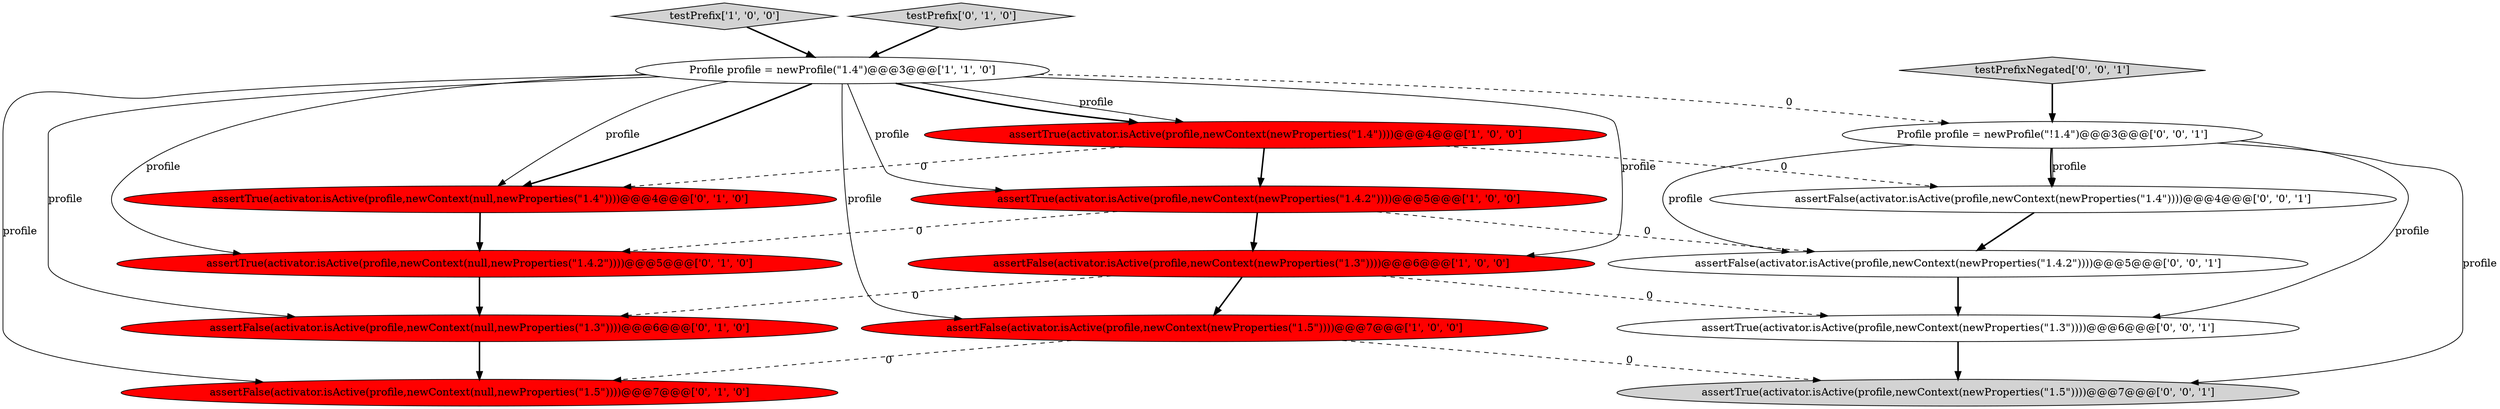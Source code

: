 digraph {
4 [style = filled, label = "testPrefix['1', '0', '0']", fillcolor = lightgray, shape = diamond image = "AAA0AAABBB1BBB"];
12 [style = filled, label = "testPrefixNegated['0', '0', '1']", fillcolor = lightgray, shape = diamond image = "AAA0AAABBB3BBB"];
15 [style = filled, label = "assertTrue(activator.isActive(profile,newContext(newProperties(\"1.5\"))))@@@7@@@['0', '0', '1']", fillcolor = lightgray, shape = ellipse image = "AAA0AAABBB3BBB"];
10 [style = filled, label = "testPrefix['0', '1', '0']", fillcolor = lightgray, shape = diamond image = "AAA0AAABBB2BBB"];
6 [style = filled, label = "assertTrue(activator.isActive(profile,newContext(null,newProperties(\"1.4.2\"))))@@@5@@@['0', '1', '0']", fillcolor = red, shape = ellipse image = "AAA1AAABBB2BBB"];
2 [style = filled, label = "assertTrue(activator.isActive(profile,newContext(newProperties(\"1.4.2\"))))@@@5@@@['1', '0', '0']", fillcolor = red, shape = ellipse image = "AAA1AAABBB1BBB"];
9 [style = filled, label = "assertFalse(activator.isActive(profile,newContext(null,newProperties(\"1.5\"))))@@@7@@@['0', '1', '0']", fillcolor = red, shape = ellipse image = "AAA1AAABBB2BBB"];
11 [style = filled, label = "assertTrue(activator.isActive(profile,newContext(newProperties(\"1.3\"))))@@@6@@@['0', '0', '1']", fillcolor = white, shape = ellipse image = "AAA0AAABBB3BBB"];
8 [style = filled, label = "assertFalse(activator.isActive(profile,newContext(null,newProperties(\"1.3\"))))@@@6@@@['0', '1', '0']", fillcolor = red, shape = ellipse image = "AAA1AAABBB2BBB"];
13 [style = filled, label = "Profile profile = newProfile(\"!1.4\")@@@3@@@['0', '0', '1']", fillcolor = white, shape = ellipse image = "AAA0AAABBB3BBB"];
14 [style = filled, label = "assertFalse(activator.isActive(profile,newContext(newProperties(\"1.4\"))))@@@4@@@['0', '0', '1']", fillcolor = white, shape = ellipse image = "AAA0AAABBB3BBB"];
5 [style = filled, label = "assertFalse(activator.isActive(profile,newContext(newProperties(\"1.3\"))))@@@6@@@['1', '0', '0']", fillcolor = red, shape = ellipse image = "AAA1AAABBB1BBB"];
1 [style = filled, label = "assertTrue(activator.isActive(profile,newContext(newProperties(\"1.4\"))))@@@4@@@['1', '0', '0']", fillcolor = red, shape = ellipse image = "AAA1AAABBB1BBB"];
16 [style = filled, label = "assertFalse(activator.isActive(profile,newContext(newProperties(\"1.4.2\"))))@@@5@@@['0', '0', '1']", fillcolor = white, shape = ellipse image = "AAA0AAABBB3BBB"];
7 [style = filled, label = "assertTrue(activator.isActive(profile,newContext(null,newProperties(\"1.4\"))))@@@4@@@['0', '1', '0']", fillcolor = red, shape = ellipse image = "AAA1AAABBB2BBB"];
3 [style = filled, label = "assertFalse(activator.isActive(profile,newContext(newProperties(\"1.5\"))))@@@7@@@['1', '0', '0']", fillcolor = red, shape = ellipse image = "AAA1AAABBB1BBB"];
0 [style = filled, label = "Profile profile = newProfile(\"1.4\")@@@3@@@['1', '1', '0']", fillcolor = white, shape = ellipse image = "AAA0AAABBB1BBB"];
5->3 [style = bold, label=""];
14->16 [style = bold, label=""];
0->9 [style = solid, label="profile"];
13->16 [style = solid, label="profile"];
16->11 [style = bold, label=""];
13->15 [style = solid, label="profile"];
1->14 [style = dashed, label="0"];
0->5 [style = solid, label="profile"];
0->6 [style = solid, label="profile"];
0->2 [style = solid, label="profile"];
13->11 [style = solid, label="profile"];
11->15 [style = bold, label=""];
4->0 [style = bold, label=""];
0->7 [style = solid, label="profile"];
0->7 [style = bold, label=""];
0->1 [style = solid, label="profile"];
0->3 [style = solid, label="profile"];
12->13 [style = bold, label=""];
5->11 [style = dashed, label="0"];
3->9 [style = dashed, label="0"];
0->1 [style = bold, label=""];
2->16 [style = dashed, label="0"];
10->0 [style = bold, label=""];
6->8 [style = bold, label=""];
7->6 [style = bold, label=""];
0->13 [style = dashed, label="0"];
8->9 [style = bold, label=""];
2->6 [style = dashed, label="0"];
5->8 [style = dashed, label="0"];
3->15 [style = dashed, label="0"];
1->2 [style = bold, label=""];
1->7 [style = dashed, label="0"];
0->8 [style = solid, label="profile"];
13->14 [style = bold, label=""];
13->14 [style = solid, label="profile"];
2->5 [style = bold, label=""];
}
